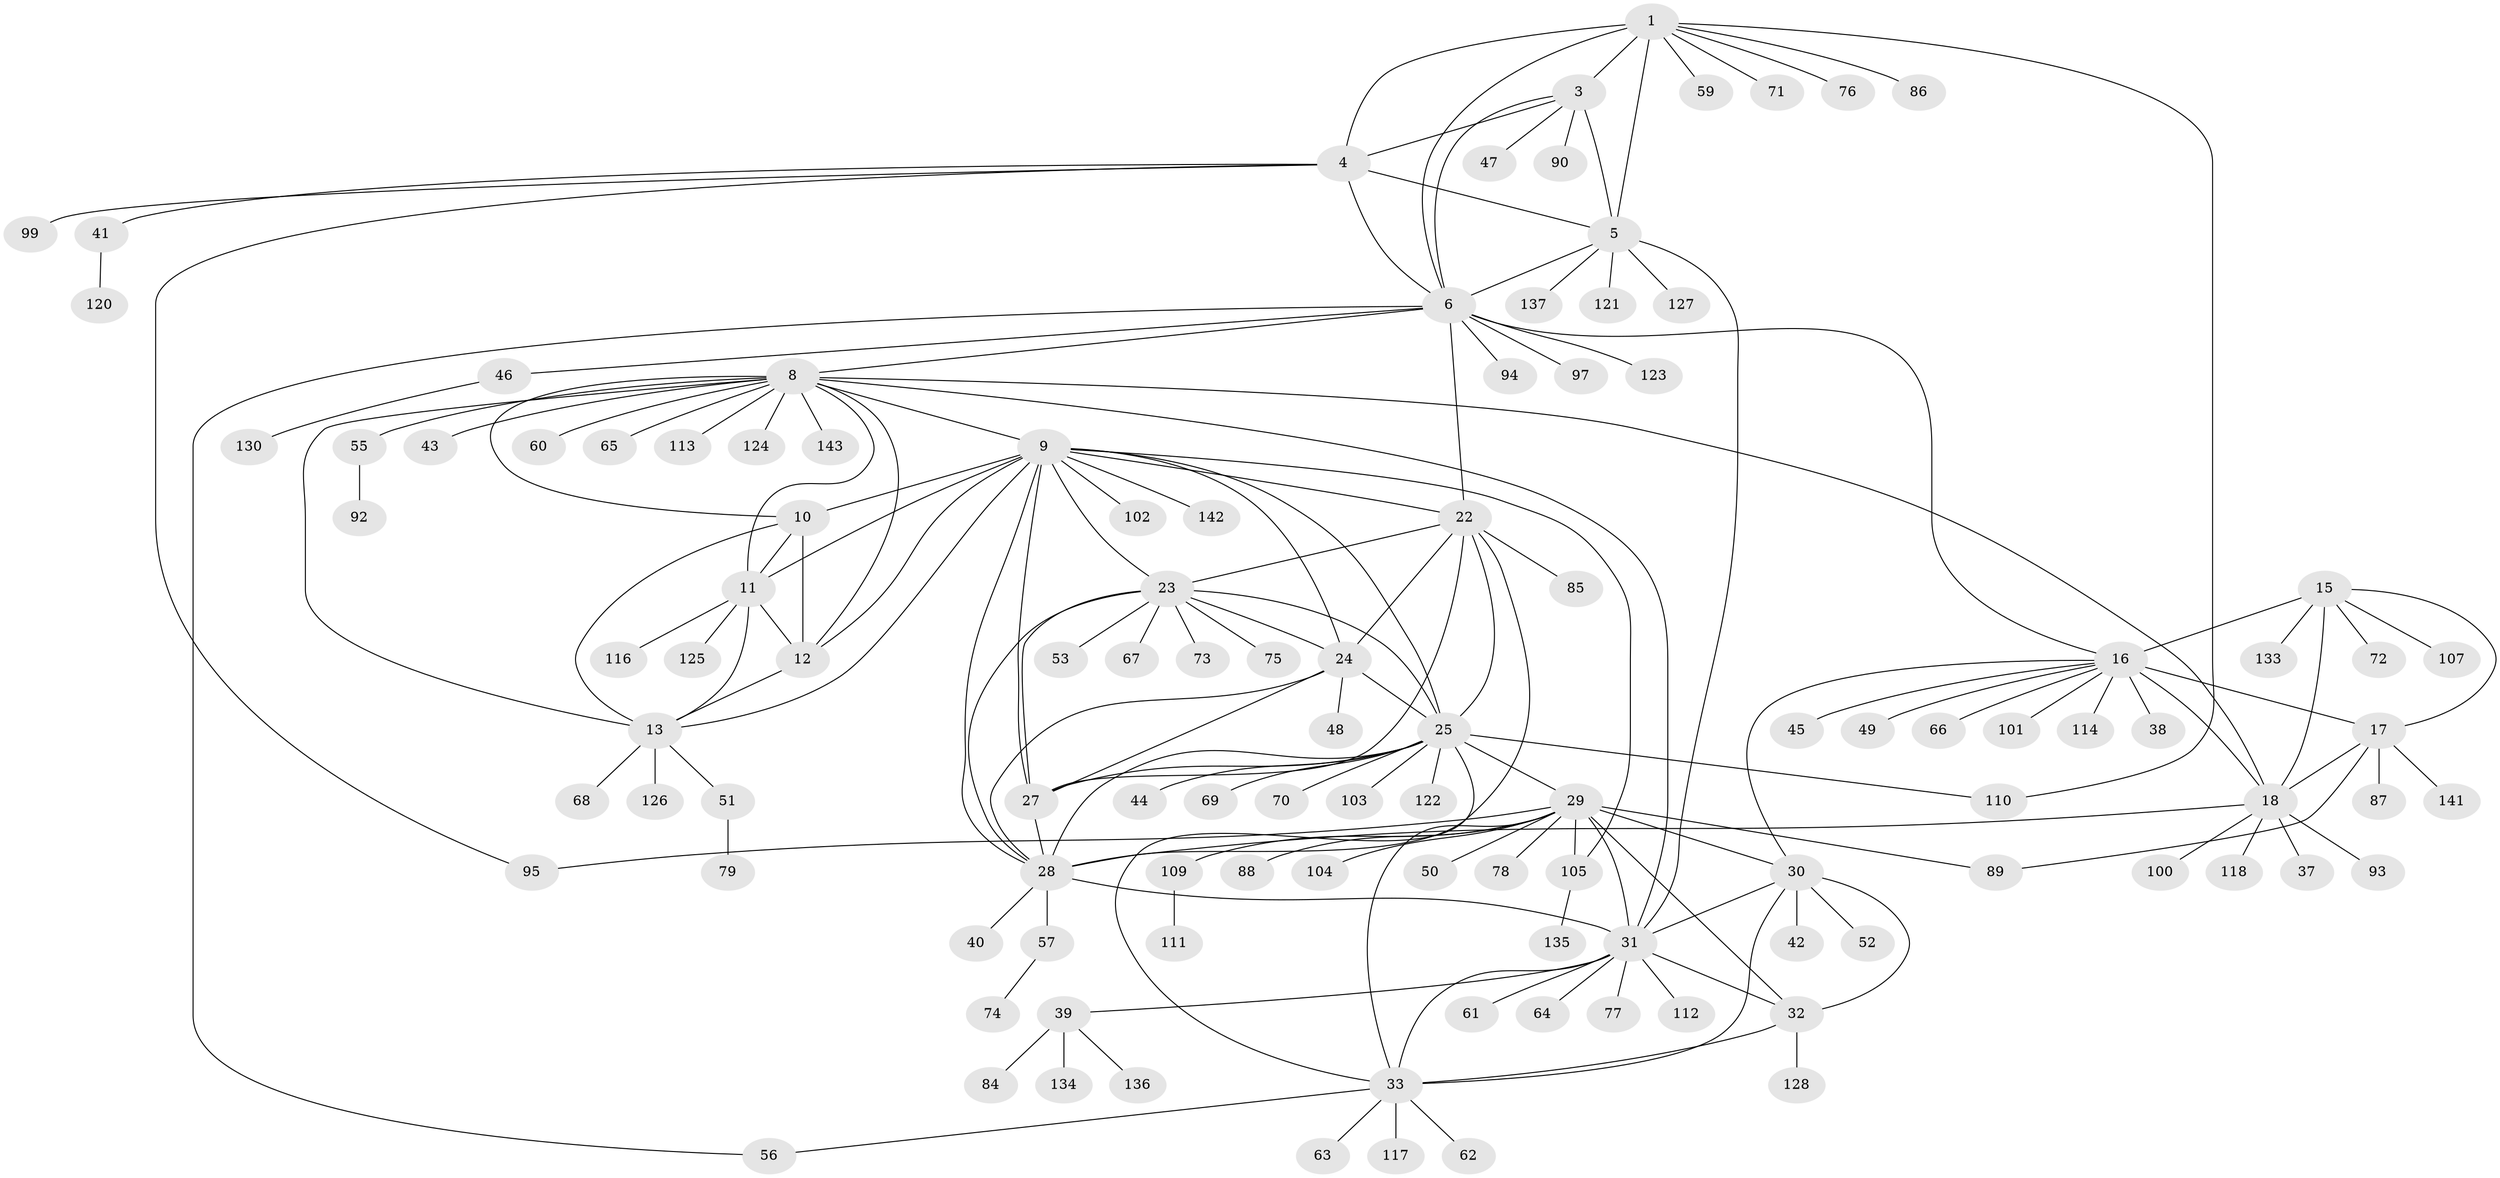 // Generated by graph-tools (version 1.1) at 2025/24/03/03/25 07:24:11]
// undirected, 114 vertices, 166 edges
graph export_dot {
graph [start="1"]
  node [color=gray90,style=filled];
  1 [super="+2"];
  3 [super="+58"];
  4 [super="+115"];
  5 [super="+7"];
  6 [super="+96"];
  8 [super="+14"];
  9 [super="+26"];
  10;
  11 [super="+131"];
  12 [super="+80"];
  13 [super="+108"];
  15 [super="+82"];
  16 [super="+19"];
  17 [super="+20"];
  18 [super="+21"];
  22;
  23 [super="+91"];
  24 [super="+54"];
  25 [super="+81"];
  27 [super="+132"];
  28 [super="+36"];
  29 [super="+35"];
  30;
  31 [super="+119"];
  32 [super="+106"];
  33 [super="+34"];
  37;
  38;
  39 [super="+129"];
  40;
  41;
  42;
  43;
  44 [super="+83"];
  45;
  46;
  47;
  48;
  49;
  50;
  51;
  52;
  53;
  55;
  56;
  57;
  59;
  60;
  61;
  62;
  63;
  64;
  65;
  66;
  67;
  68;
  69;
  70;
  71 [super="+98"];
  72 [super="+139"];
  73;
  74;
  75;
  76;
  77;
  78;
  79;
  84;
  85;
  86;
  87;
  88;
  89;
  90;
  92;
  93;
  94;
  95;
  97;
  99;
  100;
  101;
  102;
  103;
  104;
  105 [super="+140"];
  107;
  109;
  110;
  111;
  112;
  113;
  114;
  116;
  117;
  118 [super="+138"];
  120;
  121;
  122;
  123;
  124;
  125;
  126;
  127;
  128;
  130;
  133;
  134;
  135;
  136;
  137;
  141;
  142;
  143;
  1 -- 3 [weight=2];
  1 -- 4 [weight=2];
  1 -- 5 [weight=4];
  1 -- 6 [weight=2];
  1 -- 110;
  1 -- 71;
  1 -- 76;
  1 -- 86;
  1 -- 59;
  3 -- 4;
  3 -- 5 [weight=2];
  3 -- 6;
  3 -- 47;
  3 -- 90;
  4 -- 5 [weight=2];
  4 -- 6;
  4 -- 41;
  4 -- 95;
  4 -- 99;
  5 -- 6 [weight=2];
  5 -- 31;
  5 -- 121;
  5 -- 137;
  5 -- 127;
  6 -- 16;
  6 -- 22;
  6 -- 46;
  6 -- 56;
  6 -- 94;
  6 -- 97;
  6 -- 123;
  6 -- 8;
  8 -- 9 [weight=2];
  8 -- 10 [weight=2];
  8 -- 11 [weight=2];
  8 -- 12 [weight=2];
  8 -- 13 [weight=2];
  8 -- 18;
  8 -- 31;
  8 -- 55;
  8 -- 60;
  8 -- 113;
  8 -- 124;
  8 -- 143;
  8 -- 65;
  8 -- 43;
  9 -- 10;
  9 -- 11;
  9 -- 12;
  9 -- 13;
  9 -- 142;
  9 -- 105;
  9 -- 22;
  9 -- 23;
  9 -- 24;
  9 -- 102;
  9 -- 27;
  9 -- 28;
  9 -- 25;
  10 -- 11;
  10 -- 12;
  10 -- 13;
  11 -- 12;
  11 -- 13;
  11 -- 116;
  11 -- 125;
  12 -- 13;
  13 -- 51;
  13 -- 68;
  13 -- 126;
  15 -- 16 [weight=2];
  15 -- 17 [weight=2];
  15 -- 18 [weight=2];
  15 -- 72;
  15 -- 107;
  15 -- 133;
  16 -- 17 [weight=4];
  16 -- 18 [weight=4];
  16 -- 30;
  16 -- 45;
  16 -- 101;
  16 -- 114;
  16 -- 66;
  16 -- 38;
  16 -- 49;
  17 -- 18 [weight=4];
  17 -- 89;
  17 -- 141;
  17 -- 87;
  18 -- 37;
  18 -- 93;
  18 -- 100;
  18 -- 118;
  18 -- 28 [weight=2];
  22 -- 23;
  22 -- 24;
  22 -- 25;
  22 -- 27;
  22 -- 28;
  22 -- 85;
  23 -- 24;
  23 -- 25;
  23 -- 27;
  23 -- 28;
  23 -- 53;
  23 -- 67;
  23 -- 73;
  23 -- 75;
  24 -- 25;
  24 -- 27;
  24 -- 28;
  24 -- 48;
  25 -- 27;
  25 -- 28;
  25 -- 44;
  25 -- 69;
  25 -- 70;
  25 -- 103;
  25 -- 110;
  25 -- 122;
  25 -- 29;
  25 -- 33;
  27 -- 28;
  28 -- 40;
  28 -- 57;
  28 -- 31;
  29 -- 30 [weight=2];
  29 -- 31 [weight=2];
  29 -- 32 [weight=2];
  29 -- 33 [weight=4];
  29 -- 50;
  29 -- 104;
  29 -- 89;
  29 -- 105;
  29 -- 109;
  29 -- 78;
  29 -- 95;
  29 -- 88;
  30 -- 31;
  30 -- 32;
  30 -- 33 [weight=2];
  30 -- 42;
  30 -- 52;
  31 -- 32;
  31 -- 33 [weight=2];
  31 -- 39;
  31 -- 61;
  31 -- 64;
  31 -- 77;
  31 -- 112;
  32 -- 33 [weight=2];
  32 -- 128;
  33 -- 62;
  33 -- 63;
  33 -- 117;
  33 -- 56;
  39 -- 84;
  39 -- 134;
  39 -- 136;
  41 -- 120;
  46 -- 130;
  51 -- 79;
  55 -- 92;
  57 -- 74;
  105 -- 135;
  109 -- 111;
}
